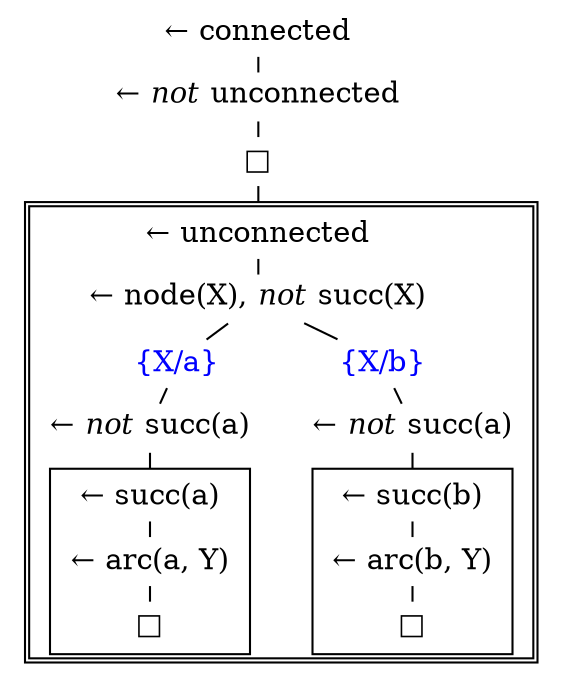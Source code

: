 graph {
  nodesep=0.2; 
  ranksep=0.1;
  compound=true;
  node [shape=none, height=0.1]
  
  0 [label=<&larr; connected>];
  1 [label=<&larr; <I>not</I> unconnected>];
  2 [label=<&#9633;>];
  
  0 -- 1;
  1 -- 2;
  
  subgraph cluster_notUnconnected {
    graph[style="solid" margin=2];
    subgraph cluster_notUnconnected2 {
      graph[style="solid"];
    
      3 [label=<&larr; unconnected>];
      4 [label=<&larr; node(X), <I>not</I> succ(X)>];
      
      3 -- 4;
      
      5 [label=<{X/a}> fontcolor="blue"];
      6 [label=<{X/b}> fontcolor="blue"];
      
      4 -- 5;
      4 -- 6;
      
      7 [label=<&larr; <I>not</I> succ(a)>];
      8 [label=<&larr; <I>not</I> succ(a)>];
      
      5 -- 7;
      6 -- 8;
      
      subgraph cluster_notSuccA {
        graph[style="solid"];
        9 [label=<&larr; succ(a)>];
        10 [label=<&larr; arc(a, Y)>];
        11 [label=<&#9633;>];
        
        9 -- 10;
        10 -- 11;
      }
      
      7 -- 9[lhead=cluster_notSuccA];
      
      subgraph cluster_notSuccB {
        graph[style="solid"];
        12 [label=<&larr; succ(b)>];
        13 [label=<&larr; arc(b, Y)>];
        14 [label=<&#9633;>];
        
        12 -- 13 -- 14;
      }
      
      8 -- 12[lhead=cluster_notSuccB];
    }
  }
  2 -- 3[lhead=cluster_notUnconnected];
}